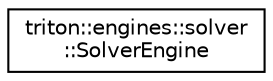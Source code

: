 digraph "Graphical Class Hierarchy"
{
  edge [fontname="Helvetica",fontsize="10",labelfontname="Helvetica",labelfontsize="10"];
  node [fontname="Helvetica",fontsize="10",shape=record];
  rankdir="LR";
  Node0 [label="triton::engines::solver\l::SolverEngine",height=0.2,width=0.4,color="black", fillcolor="white", style="filled",URL="$classtriton_1_1engines_1_1solver_1_1SolverEngine.html",tooltip="This class is used to interface with solvers. "];
}

